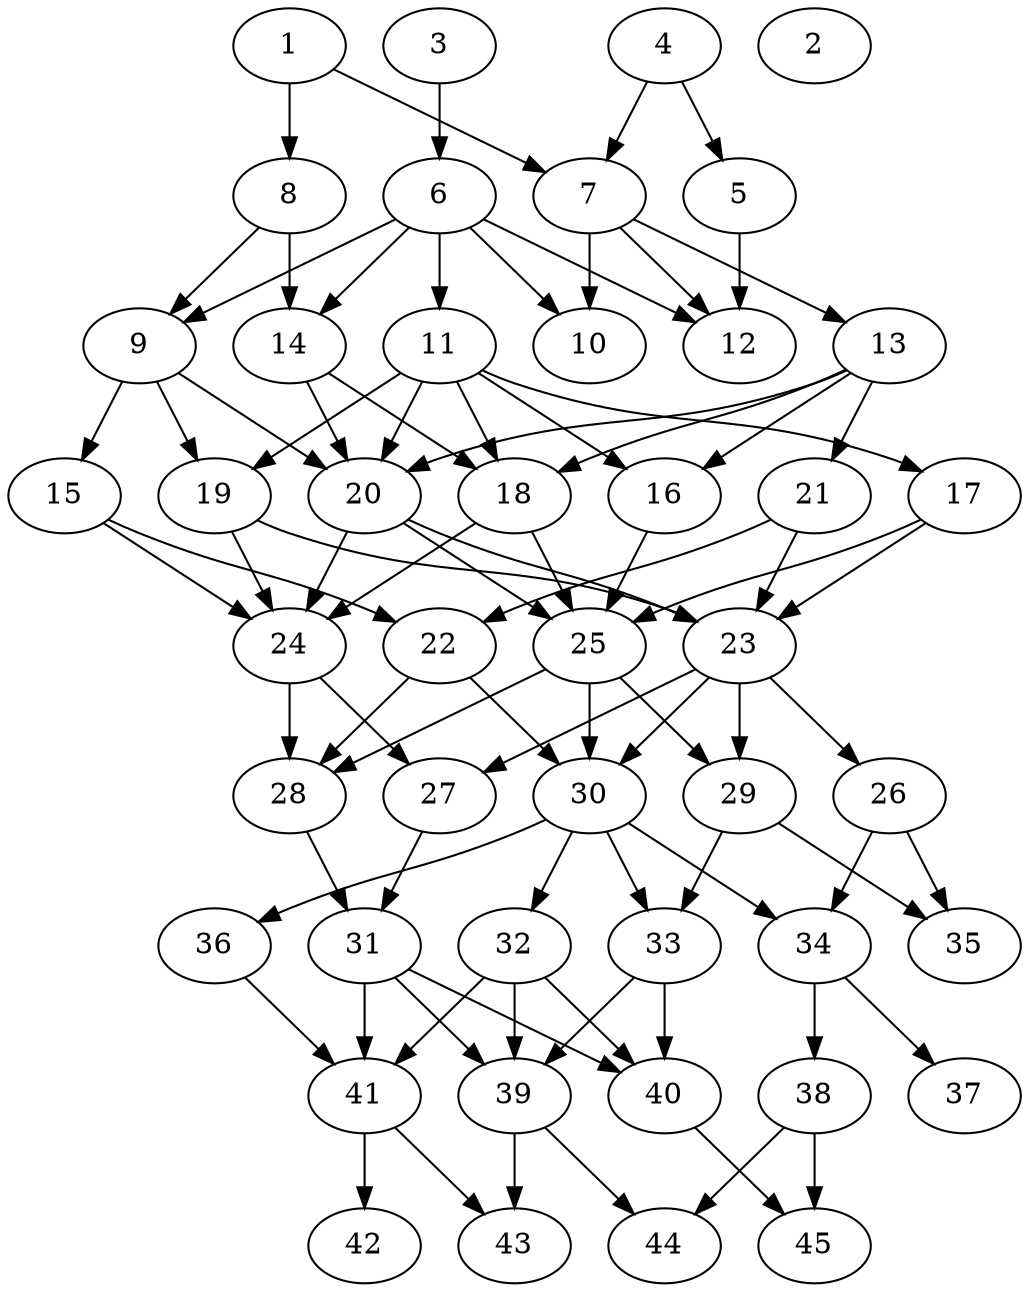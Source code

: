 // DAG automatically generated by daggen at Thu Oct  3 14:07:25 2019
// ./daggen --dot -n 45 --ccr 0.5 --fat 0.5 --regular 0.7 --density 0.7 --mindata 5242880 --maxdata 52428800 
digraph G {
  1 [size="22980608", alpha="0.11", expect_size="11490304"] 
  1 -> 7 [size ="11490304"]
  1 -> 8 [size ="11490304"]
  2 [size="70920192", alpha="0.09", expect_size="35460096"] 
  3 [size="36388864", alpha="0.09", expect_size="18194432"] 
  3 -> 6 [size ="18194432"]
  4 [size="19208192", alpha="0.05", expect_size="9604096"] 
  4 -> 5 [size ="9604096"]
  4 -> 7 [size ="9604096"]
  5 [size="86685696", alpha="0.07", expect_size="43342848"] 
  5 -> 12 [size ="43342848"]
  6 [size="97462272", alpha="0.02", expect_size="48731136"] 
  6 -> 9 [size ="48731136"]
  6 -> 10 [size ="48731136"]
  6 -> 11 [size ="48731136"]
  6 -> 12 [size ="48731136"]
  6 -> 14 [size ="48731136"]
  7 [size="19292160", alpha="0.12", expect_size="9646080"] 
  7 -> 10 [size ="9646080"]
  7 -> 12 [size ="9646080"]
  7 -> 13 [size ="9646080"]
  8 [size="36163584", alpha="0.13", expect_size="18081792"] 
  8 -> 9 [size ="18081792"]
  8 -> 14 [size ="18081792"]
  9 [size="103391232", alpha="0.16", expect_size="51695616"] 
  9 -> 15 [size ="51695616"]
  9 -> 19 [size ="51695616"]
  9 -> 20 [size ="51695616"]
  10 [size="43642880", alpha="0.01", expect_size="21821440"] 
  11 [size="84957184", alpha="0.02", expect_size="42478592"] 
  11 -> 16 [size ="42478592"]
  11 -> 17 [size ="42478592"]
  11 -> 18 [size ="42478592"]
  11 -> 19 [size ="42478592"]
  11 -> 20 [size ="42478592"]
  12 [size="44275712", alpha="0.07", expect_size="22137856"] 
  13 [size="86603776", alpha="0.20", expect_size="43301888"] 
  13 -> 16 [size ="43301888"]
  13 -> 18 [size ="43301888"]
  13 -> 20 [size ="43301888"]
  13 -> 21 [size ="43301888"]
  14 [size="33681408", alpha="0.19", expect_size="16840704"] 
  14 -> 18 [size ="16840704"]
  14 -> 20 [size ="16840704"]
  15 [size="58621952", alpha="0.14", expect_size="29310976"] 
  15 -> 22 [size ="29310976"]
  15 -> 24 [size ="29310976"]
  16 [size="92542976", alpha="0.15", expect_size="46271488"] 
  16 -> 25 [size ="46271488"]
  17 [size="99764224", alpha="0.05", expect_size="49882112"] 
  17 -> 23 [size ="49882112"]
  17 -> 25 [size ="49882112"]
  18 [size="63739904", alpha="0.17", expect_size="31869952"] 
  18 -> 24 [size ="31869952"]
  18 -> 25 [size ="31869952"]
  19 [size="32608256", alpha="0.06", expect_size="16304128"] 
  19 -> 23 [size ="16304128"]
  19 -> 24 [size ="16304128"]
  20 [size="12337152", alpha="0.10", expect_size="6168576"] 
  20 -> 23 [size ="6168576"]
  20 -> 24 [size ="6168576"]
  20 -> 25 [size ="6168576"]
  21 [size="18669568", alpha="0.17", expect_size="9334784"] 
  21 -> 22 [size ="9334784"]
  21 -> 23 [size ="9334784"]
  22 [size="28157952", alpha="0.17", expect_size="14078976"] 
  22 -> 28 [size ="14078976"]
  22 -> 30 [size ="14078976"]
  23 [size="61913088", alpha="0.02", expect_size="30956544"] 
  23 -> 26 [size ="30956544"]
  23 -> 27 [size ="30956544"]
  23 -> 29 [size ="30956544"]
  23 -> 30 [size ="30956544"]
  24 [size="59572224", alpha="0.09", expect_size="29786112"] 
  24 -> 27 [size ="29786112"]
  24 -> 28 [size ="29786112"]
  25 [size="57204736", alpha="0.12", expect_size="28602368"] 
  25 -> 28 [size ="28602368"]
  25 -> 29 [size ="28602368"]
  25 -> 30 [size ="28602368"]
  26 [size="29849600", alpha="0.13", expect_size="14924800"] 
  26 -> 34 [size ="14924800"]
  26 -> 35 [size ="14924800"]
  27 [size="100390912", alpha="0.17", expect_size="50195456"] 
  27 -> 31 [size ="50195456"]
  28 [size="29423616", alpha="0.06", expect_size="14711808"] 
  28 -> 31 [size ="14711808"]
  29 [size="16257024", alpha="0.14", expect_size="8128512"] 
  29 -> 33 [size ="8128512"]
  29 -> 35 [size ="8128512"]
  30 [size="44003328", alpha="0.10", expect_size="22001664"] 
  30 -> 32 [size ="22001664"]
  30 -> 33 [size ="22001664"]
  30 -> 34 [size ="22001664"]
  30 -> 36 [size ="22001664"]
  31 [size="91521024", alpha="0.01", expect_size="45760512"] 
  31 -> 39 [size ="45760512"]
  31 -> 40 [size ="45760512"]
  31 -> 41 [size ="45760512"]
  32 [size="76933120", alpha="0.20", expect_size="38466560"] 
  32 -> 39 [size ="38466560"]
  32 -> 40 [size ="38466560"]
  32 -> 41 [size ="38466560"]
  33 [size="60674048", alpha="0.14", expect_size="30337024"] 
  33 -> 39 [size ="30337024"]
  33 -> 40 [size ="30337024"]
  34 [size="68648960", alpha="0.14", expect_size="34324480"] 
  34 -> 37 [size ="34324480"]
  34 -> 38 [size ="34324480"]
  35 [size="15208448", alpha="0.04", expect_size="7604224"] 
  36 [size="70928384", alpha="0.11", expect_size="35464192"] 
  36 -> 41 [size ="35464192"]
  37 [size="39667712", alpha="0.17", expect_size="19833856"] 
  38 [size="24606720", alpha="0.14", expect_size="12303360"] 
  38 -> 44 [size ="12303360"]
  38 -> 45 [size ="12303360"]
  39 [size="51425280", alpha="0.17", expect_size="25712640"] 
  39 -> 43 [size ="25712640"]
  39 -> 44 [size ="25712640"]
  40 [size="24287232", alpha="0.19", expect_size="12143616"] 
  40 -> 45 [size ="12143616"]
  41 [size="70721536", alpha="0.03", expect_size="35360768"] 
  41 -> 42 [size ="35360768"]
  41 -> 43 [size ="35360768"]
  42 [size="76453888", alpha="0.11", expect_size="38226944"] 
  43 [size="75278336", alpha="0.10", expect_size="37639168"] 
  44 [size="48941056", alpha="0.19", expect_size="24470528"] 
  45 [size="20635648", alpha="0.18", expect_size="10317824"] 
}
